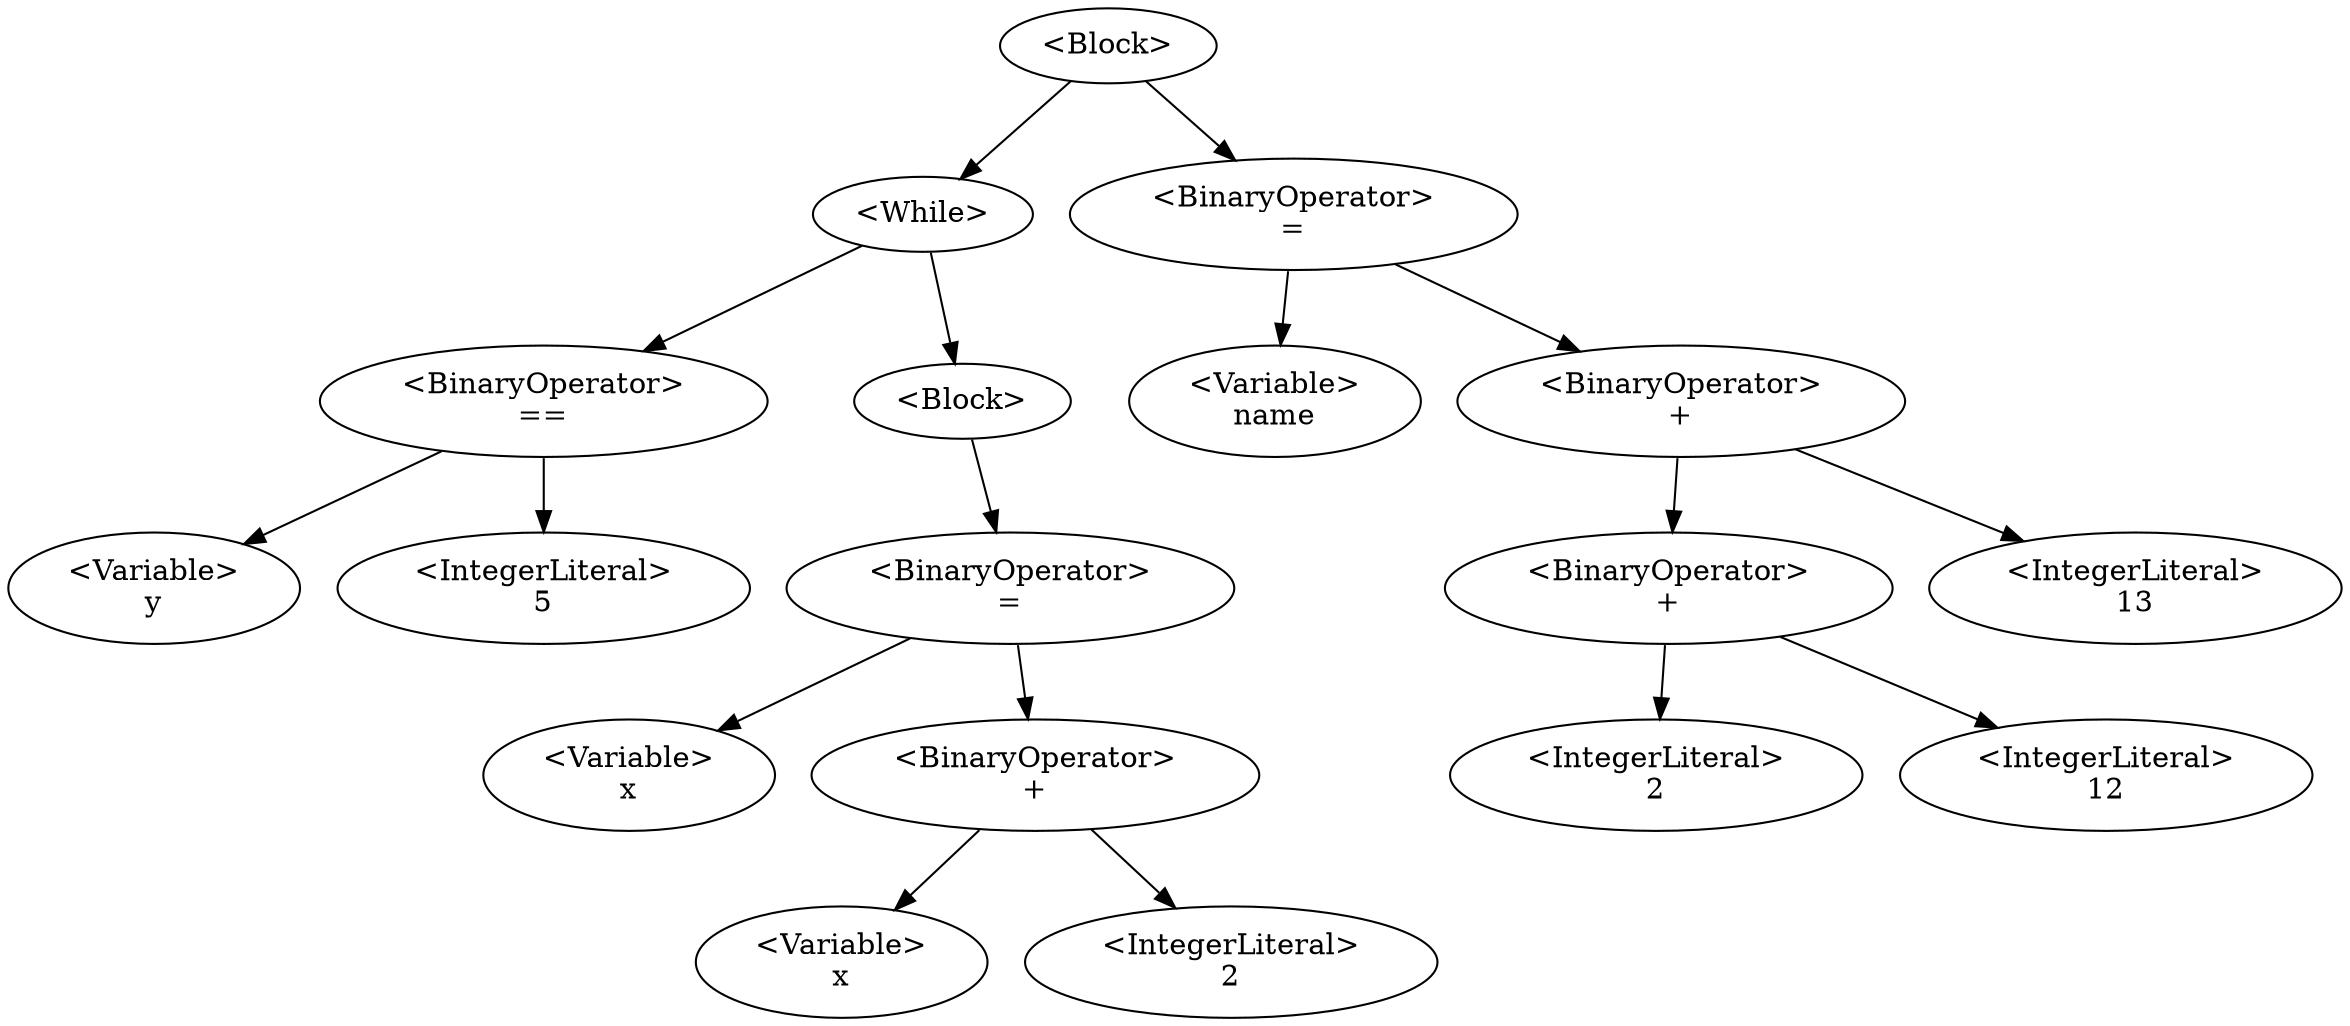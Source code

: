 digraph G {
0 [label="<Block>"];0->1;0->12;
1 [label="<While>"];1->3;1->5;
3 [label="<BinaryOperator>\n=="];3->2;3->4;
2 [label="<Variable>\ny"];
4 [label="<IntegerLiteral>\n5"];
5 [label="<Block>"];5->7;
7 [label="<BinaryOperator>\n="];7->6;7->9;
6 [label="<Variable>\nx"];
9 [label="<BinaryOperator>\n+"];9->8;9->10;
8 [label="<Variable>\nx"];
10 [label="<IntegerLiteral>\n2"];
12 [label="<BinaryOperator>\n="];12->11;12->16;
11 [label="<Variable>\nname"];
16 [label="<BinaryOperator>\n+"];16->14;16->17;
14 [label="<BinaryOperator>\n+"];14->13;14->15;
13 [label="<IntegerLiteral>\n2"];
15 [label="<IntegerLiteral>\n12"];
17 [label="<IntegerLiteral>\n13"];
}